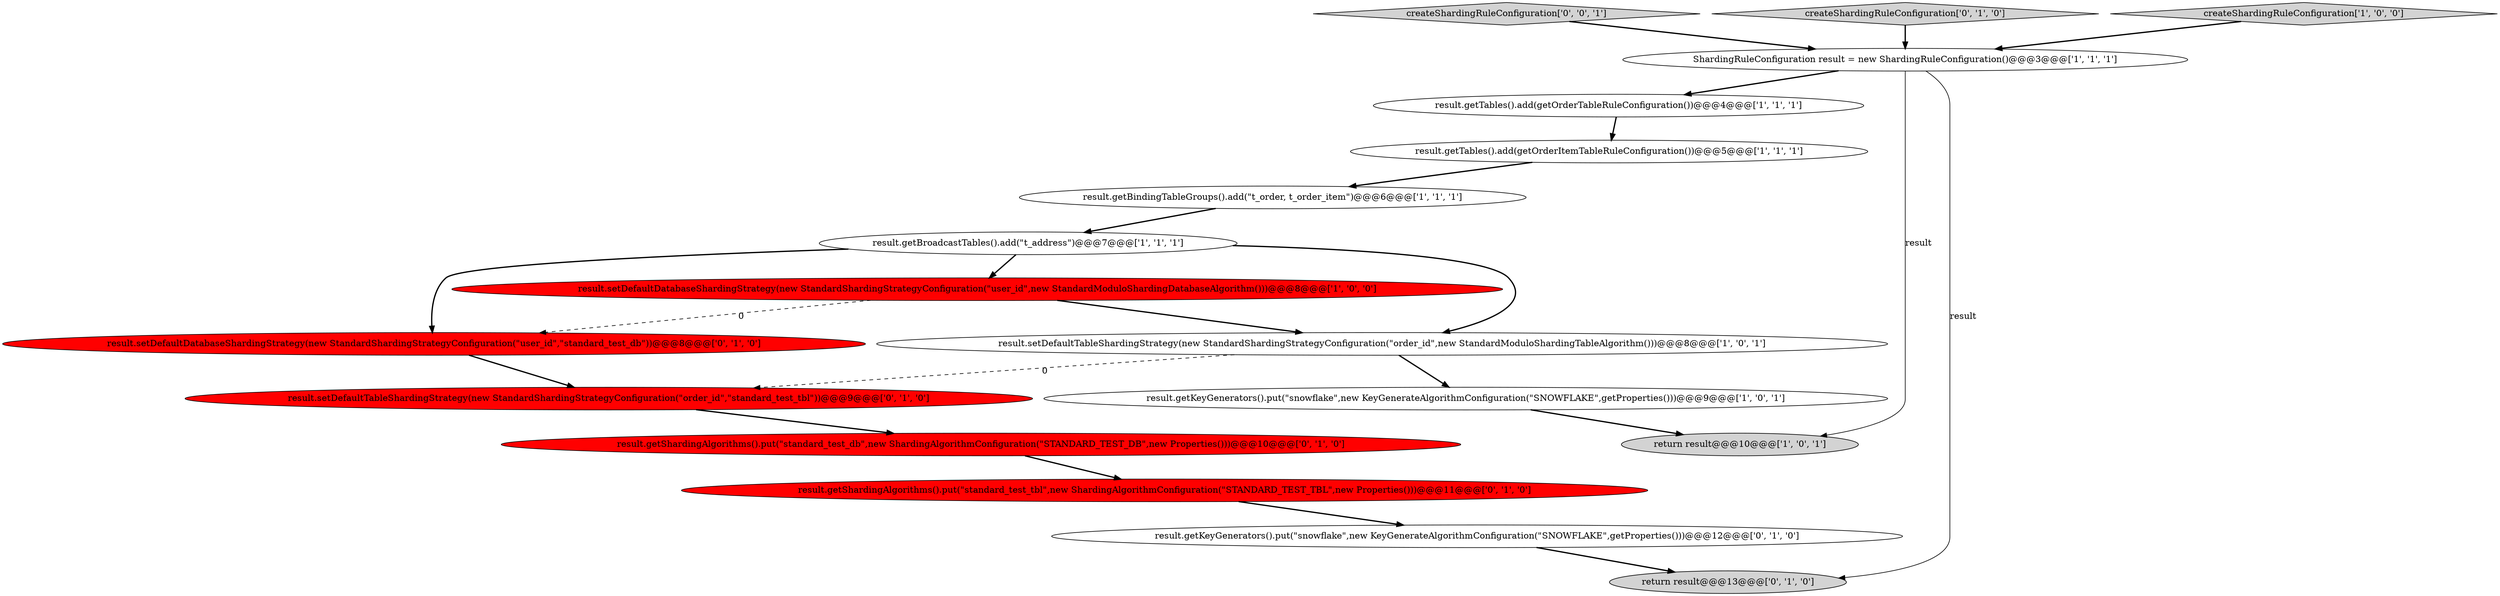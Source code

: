 digraph {
11 [style = filled, label = "result.getKeyGenerators().put(\"snowflake\",new KeyGenerateAlgorithmConfiguration(\"SNOWFLAKE\",getProperties()))@@@12@@@['0', '1', '0']", fillcolor = white, shape = ellipse image = "AAA0AAABBB2BBB"];
15 [style = filled, label = "result.getShardingAlgorithms().put(\"standard_test_db\",new ShardingAlgorithmConfiguration(\"STANDARD_TEST_DB\",new Properties()))@@@10@@@['0', '1', '0']", fillcolor = red, shape = ellipse image = "AAA1AAABBB2BBB"];
17 [style = filled, label = "createShardingRuleConfiguration['0', '0', '1']", fillcolor = lightgray, shape = diamond image = "AAA0AAABBB3BBB"];
9 [style = filled, label = "result.setDefaultTableShardingStrategy(new StandardShardingStrategyConfiguration(\"order_id\",new StandardModuloShardingTableAlgorithm()))@@@8@@@['1', '0', '1']", fillcolor = white, shape = ellipse image = "AAA0AAABBB1BBB"];
14 [style = filled, label = "result.getShardingAlgorithms().put(\"standard_test_tbl\",new ShardingAlgorithmConfiguration(\"STANDARD_TEST_TBL\",new Properties()))@@@11@@@['0', '1', '0']", fillcolor = red, shape = ellipse image = "AAA1AAABBB2BBB"];
6 [style = filled, label = "result.getBindingTableGroups().add(\"t_order, t_order_item\")@@@6@@@['1', '1', '1']", fillcolor = white, shape = ellipse image = "AAA0AAABBB1BBB"];
8 [style = filled, label = "result.setDefaultDatabaseShardingStrategy(new StandardShardingStrategyConfiguration(\"user_id\",new StandardModuloShardingDatabaseAlgorithm()))@@@8@@@['1', '0', '0']", fillcolor = red, shape = ellipse image = "AAA1AAABBB1BBB"];
13 [style = filled, label = "createShardingRuleConfiguration['0', '1', '0']", fillcolor = lightgray, shape = diamond image = "AAA0AAABBB2BBB"];
16 [style = filled, label = "result.setDefaultDatabaseShardingStrategy(new StandardShardingStrategyConfiguration(\"user_id\",\"standard_test_db\"))@@@8@@@['0', '1', '0']", fillcolor = red, shape = ellipse image = "AAA1AAABBB2BBB"];
5 [style = filled, label = "result.getTables().add(getOrderTableRuleConfiguration())@@@4@@@['1', '1', '1']", fillcolor = white, shape = ellipse image = "AAA0AAABBB1BBB"];
2 [style = filled, label = "result.getBroadcastTables().add(\"t_address\")@@@7@@@['1', '1', '1']", fillcolor = white, shape = ellipse image = "AAA0AAABBB1BBB"];
12 [style = filled, label = "return result@@@13@@@['0', '1', '0']", fillcolor = lightgray, shape = ellipse image = "AAA0AAABBB2BBB"];
10 [style = filled, label = "result.setDefaultTableShardingStrategy(new StandardShardingStrategyConfiguration(\"order_id\",\"standard_test_tbl\"))@@@9@@@['0', '1', '0']", fillcolor = red, shape = ellipse image = "AAA1AAABBB2BBB"];
1 [style = filled, label = "createShardingRuleConfiguration['1', '0', '0']", fillcolor = lightgray, shape = diamond image = "AAA0AAABBB1BBB"];
0 [style = filled, label = "return result@@@10@@@['1', '0', '1']", fillcolor = lightgray, shape = ellipse image = "AAA0AAABBB1BBB"];
3 [style = filled, label = "result.getTables().add(getOrderItemTableRuleConfiguration())@@@5@@@['1', '1', '1']", fillcolor = white, shape = ellipse image = "AAA0AAABBB1BBB"];
7 [style = filled, label = "result.getKeyGenerators().put(\"snowflake\",new KeyGenerateAlgorithmConfiguration(\"SNOWFLAKE\",getProperties()))@@@9@@@['1', '0', '1']", fillcolor = white, shape = ellipse image = "AAA0AAABBB1BBB"];
4 [style = filled, label = "ShardingRuleConfiguration result = new ShardingRuleConfiguration()@@@3@@@['1', '1', '1']", fillcolor = white, shape = ellipse image = "AAA0AAABBB1BBB"];
4->0 [style = solid, label="result"];
5->3 [style = bold, label=""];
1->4 [style = bold, label=""];
8->16 [style = dashed, label="0"];
9->10 [style = dashed, label="0"];
10->15 [style = bold, label=""];
15->14 [style = bold, label=""];
16->10 [style = bold, label=""];
3->6 [style = bold, label=""];
7->0 [style = bold, label=""];
11->12 [style = bold, label=""];
2->9 [style = bold, label=""];
9->7 [style = bold, label=""];
6->2 [style = bold, label=""];
4->12 [style = solid, label="result"];
8->9 [style = bold, label=""];
14->11 [style = bold, label=""];
4->5 [style = bold, label=""];
17->4 [style = bold, label=""];
2->8 [style = bold, label=""];
13->4 [style = bold, label=""];
2->16 [style = bold, label=""];
}
